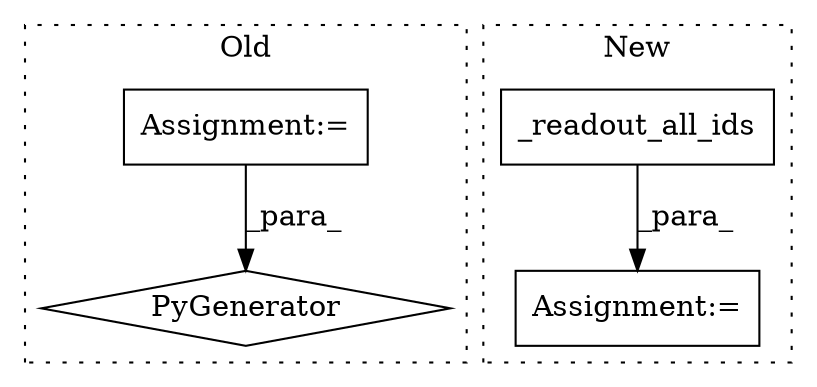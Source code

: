 digraph G {
subgraph cluster0 {
1 [label="PyGenerator" a="107" s="16333" l="135" shape="diamond"];
3 [label="Assignment:=" a="7" s="16404" l="58" shape="box"];
label = "Old";
style="dotted";
}
subgraph cluster1 {
2 [label="_readout_all_ids" a="32" s="16775,16809" l="17,1" shape="box"];
4 [label="Assignment:=" a="7" s="16774" l="1" shape="box"];
label = "New";
style="dotted";
}
2 -> 4 [label="_para_"];
3 -> 1 [label="_para_"];
}